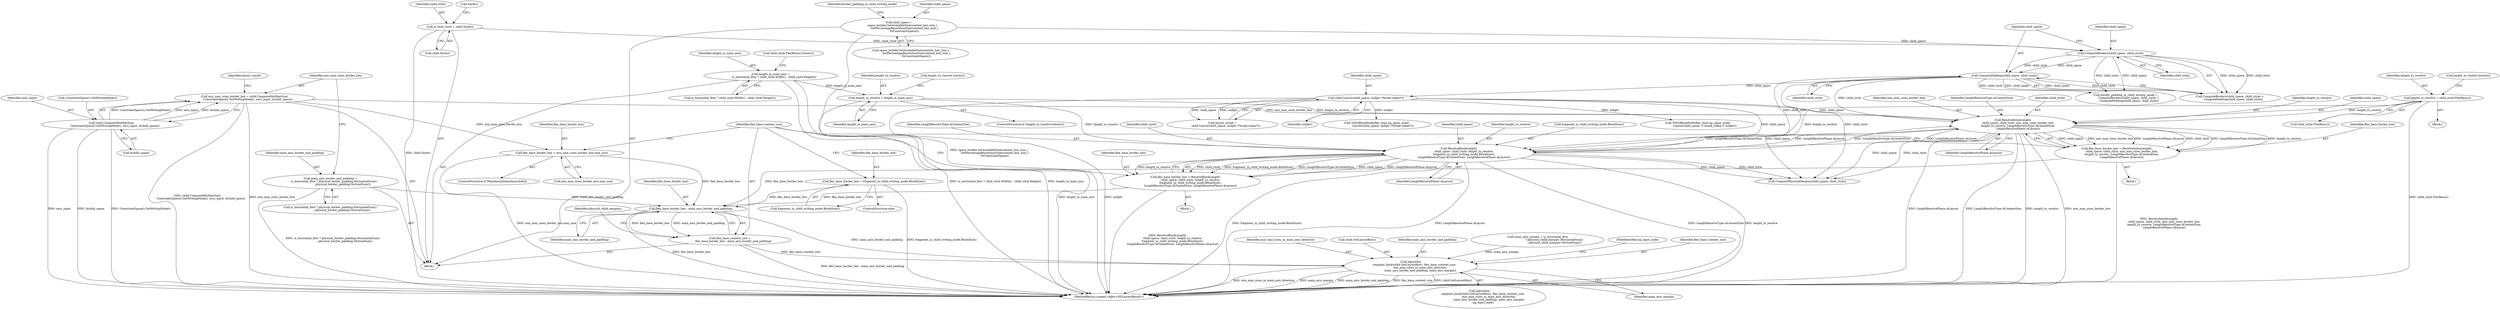 digraph "0_Chrome_69ec52bd0b32622770a25952386596ccb4ad6434@API" {
"1000286" [label="(Call,flex_base_border_box - main_axis_border_and_padding)"];
"1000236" [label="(Call,flex_base_border_box = min_max_sizes_border_box.max_size)"];
"1000206" [label="(Call,min_max_sizes_border_box = child.ComputeMinMaxSize(\n        ConstraintSpace().GetWritingMode(), zero_input, &child_space))"];
"1000208" [label="(Call,child.ComputeMinMaxSize(\n        ConstraintSpace().GetWritingMode(), zero_input, &child_space))"];
"1000274" [label="(Call,flex_base_border_box = ResolveBlockLength(\n            child_space, child_style, length_to_resolve,\n            fragment_in_child_writing_mode.BlockSize(),\n            LengthResolveType::kContentSize, LengthResolvePhase::kLayout))"];
"1000276" [label="(Call,ResolveBlockLength(\n            child_space, child_style, length_to_resolve,\n            fragment_in_child_writing_mode.BlockSize(),\n            LengthResolveType::kContentSize, LengthResolvePhase::kLayout))"];
"1000216" [label="(Call,child.Layout(child_space, nullptr /*break token*/))"];
"1000193" [label="(Call,ComputePadding(child_space, child_style))"];
"1000190" [label="(Call,ComputeBorders(child_space, child_style))"];
"1000183" [label="(Call,child_space =\n        space_builder.SetAvailableSize(content_box_size_)\n            .SetPercentageResolutionSize(content_box_size_)\n            .ToConstraintSpace())"];
"1000173" [label="(Call,& child_style = child.Style())"];
"1000253" [label="(Call,length_to_resolve = length_in_main_axis)"];
"1000222" [label="(Call,length_in_main_axis =\n        is_horizontal_flow ? child_style.Width() : child_style.Height())"];
"1000248" [label="(Call,length_to_resolve = child_style.FlexBasis())"];
"1000265" [label="(Call,ResolveInlineLength(\n            child_space, child_style, min_max_sizes_border_box,\n            length_to_resolve, LengthResolveType::kContentSize,\n            LengthResolvePhase::kLayout))"];
"1000263" [label="(Call,flex_base_border_box = ResolveInlineLength(\n            child_space, child_style, min_max_sizes_border_box,\n            length_to_resolve, LengthResolveType::kContentSize,\n            LengthResolvePhase::kLayout))"];
"1000242" [label="(Call,flex_base_border_box = fragment_in_child_writing_mode.BlockSize())"];
"1000198" [label="(Call,main_axis_border_and_padding =\n        is_horizontal_flow ? physical_border_padding.HorizontalSum()\n                           : physical_border_padding.VerticalSum())"];
"1000284" [label="(Call,flex_base_content_size =\n        flex_base_border_box - main_axis_border_and_padding)"];
"1000305" [label="(Call,algorithm\n        .emplace_back(child.GetLayoutBox(), flex_base_content_size,\n                      min_max_sizes_in_main_axis_direction,\n                      main_axis_border_and_padding, main_axis_margin))"];
"1000224" [label="(Call,is_horizontal_flow ? child_style.Width() : child_style.Height())"];
"1000241" [label="(ControlStructure,else)"];
"1000275" [label="(Identifier,flex_base_border_box)"];
"1000279" [label="(Identifier,length_to_resolve)"];
"1000277" [label="(Identifier,child_space)"];
"1000252" [label="(Call,length_to_resolve.IsAuto())"];
"1000264" [label="(Identifier,flex_base_border_box)"];
"1000187" [label="(Call,border_padding_in_child_writing_mode =\n        ComputeBorders(child_space, child_style) +\n        ComputePadding(child_space, child_style))"];
"1000250" [label="(Call,child_style.FlexBasis())"];
"1000183" [label="(Call,child_space =\n        space_builder.SetAvailableSize(content_box_size_)\n            .SetPercentageResolutionSize(content_box_size_)\n            .ToConstraintSpace())"];
"1000233" [label="(ControlStructure,if (MainAxisIsInlineAxis(child)))"];
"1000175" [label="(Call,child.Style())"];
"1000268" [label="(Identifier,min_max_sizes_border_box)"];
"1000308" [label="(Identifier,min_max_sizes_in_main_axis_direction)"];
"1000188" [label="(Identifier,border_padding_in_child_writing_mode)"];
"1000246" [label="(Block,)"];
"1000222" [label="(Call,length_in_main_axis =\n        is_horizontal_flow ? child_style.Width() : child_style.Height())"];
"1000270" [label="(Identifier,LengthResolveType::kContentSize)"];
"1000185" [label="(Call,space_builder.SetAvailableSize(content_box_size_)\n            .SetPercentageResolutionSize(content_box_size_)\n            .ToConstraintSpace())"];
"1000199" [label="(Identifier,main_axis_border_and_padding)"];
"1000209" [label="(Call,ConstraintSpace().GetWritingMode())"];
"1000173" [label="(Call,& child_style = child.Style())"];
"1000258" [label="(Call,length_to_resolve.IsAuto())"];
"1000194" [label="(Identifier,child_space)"];
"1000265" [label="(Call,ResolveInlineLength(\n            child_space, child_style, min_max_sizes_border_box,\n            length_to_resolve, LengthResolveType::kContentSize,\n            LengthResolvePhase::kLayout))"];
"1000286" [label="(Call,flex_base_border_box - main_axis_border_and_padding)"];
"1000253" [label="(Call,length_to_resolve = length_in_main_axis)"];
"1000230" [label="(Call,child_style.FlexBasis().IsAuto())"];
"1000198" [label="(Call,main_axis_border_and_padding =\n        is_horizontal_flow ? physical_border_padding.HorizontalSum()\n                           : physical_border_padding.VerticalSum())"];
"1000191" [label="(Identifier,child_space)"];
"1000217" [label="(Identifier,child_space)"];
"1000189" [label="(Call,ComputeBorders(child_space, child_style) +\n        ComputePadding(child_space, child_style))"];
"1000306" [label="(Call,child.GetLayoutBox())"];
"1000284" [label="(Call,flex_base_content_size =\n        flex_base_border_box - main_axis_border_and_padding)"];
"1000242" [label="(Call,flex_base_border_box = fragment_in_child_writing_mode.BlockSize())"];
"1000282" [label="(Identifier,LengthResolvePhase::kLayout)"];
"1000287" [label="(Identifier,flex_base_border_box)"];
"1000448" [label="(Call,ToNGBlockNode(flex_item.ng_input_node)\n              .Layout(child_space, nullptr /*break token*/))"];
"1000305" [label="(Call,algorithm\n        .emplace_back(child.GetLayoutBox(), flex_base_content_size,\n                      min_max_sizes_in_main_axis_direction,\n                      main_axis_border_and_padding, main_axis_margin))"];
"1000216" [label="(Call,child.Layout(child_space, nullptr /*break token*/))"];
"1000263" [label="(Call,flex_base_border_box = ResolveInlineLength(\n            child_space, child_style, min_max_sizes_border_box,\n            length_to_resolve, LengthResolveType::kContentSize,\n            LengthResolvePhase::kLayout))"];
"1000190" [label="(Call,ComputeBorders(child_space, child_style))"];
"1000267" [label="(Identifier,child_style)"];
"1000254" [label="(Identifier,length_to_resolve)"];
"1000285" [label="(Identifier,flex_base_content_size)"];
"1000291" [label="(Identifier,physical_child_margins)"];
"1000200" [label="(Call,is_horizontal_flow ? physical_border_padding.HorizontalSum()\n                           : physical_border_padding.VerticalSum())"];
"1000184" [label="(Identifier,child_space)"];
"1000309" [label="(Identifier,main_axis_border_and_padding)"];
"1000195" [label="(Identifier,child_style)"];
"1000292" [label="(Call,ComputePhysicalMargins(child_space, child_style))"];
"1000269" [label="(Identifier,length_to_resolve)"];
"1000266" [label="(Identifier,child_space)"];
"1000211" [label="(Call,&child_space)"];
"1000248" [label="(Call,length_to_resolve = child_style.FlexBasis())"];
"1000244" [label="(Call,fragment_in_child_writing_mode.BlockSize())"];
"1000271" [label="(Identifier,LengthResolvePhase::kLayout)"];
"1000163" [label="(Block,)"];
"1000238" [label="(Call,min_max_sizes_border_box.max_size)"];
"1000223" [label="(Identifier,length_in_main_axis)"];
"1000304" [label="(Call,algorithm\n        .emplace_back(child.GetLayoutBox(), flex_base_content_size,\n                      min_max_sizes_in_main_axis_direction,\n                      main_axis_border_and_padding, main_axis_margin)\n        .ng_input_node)"];
"1000193" [label="(Call,ComputePadding(child_space, child_style))"];
"1000590" [label="(Call,ToNGBlockNode(flex_item.ng_input_node)\n                .Layout(child_space, /* break_token */ nullptr))"];
"1000276" [label="(Call,ResolveBlockLength(\n            child_space, child_style, length_to_resolve,\n            fragment_in_child_writing_mode.BlockSize(),\n            LengthResolveType::kContentSize, LengthResolvePhase::kLayout))"];
"1000207" [label="(Identifier,min_max_sizes_border_box)"];
"1000262" [label="(Block,)"];
"1000255" [label="(Identifier,length_in_main_axis)"];
"1000288" [label="(Identifier,main_axis_border_and_padding)"];
"1000610" [label="(MethodReturn,scoped_refptr<NGLayoutResult>)"];
"1000192" [label="(Identifier,child_style)"];
"1000280" [label="(Call,fragment_in_child_writing_mode.BlockSize())"];
"1000218" [label="(Identifier,nullptr)"];
"1000210" [label="(Identifier,zero_input)"];
"1000296" [label="(Call,main_axis_margin = is_horizontal_flow\n                                      ? physical_child_margins.HorizontalSum()\n                                      : physical_child_margins.VerticalSum())"];
"1000174" [label="(Identifier,child_style)"];
"1000251" [label="(ControlStructure,if (length_to_resolve.IsAuto()))"];
"1000214" [label="(Call,layout_result =\n        child.Layout(child_space, nullptr /*break token*/))"];
"1000311" [label="(FieldIdentifier,ng_input_node)"];
"1000178" [label="(Call,Style())"];
"1000281" [label="(Identifier,LengthResolveType::kContentSize)"];
"1000236" [label="(Call,flex_base_border_box = min_max_sizes_border_box.max_size)"];
"1000249" [label="(Identifier,length_to_resolve)"];
"1000273" [label="(Block,)"];
"1000215" [label="(Identifier,layout_result)"];
"1000237" [label="(Identifier,flex_base_border_box)"];
"1000206" [label="(Call,min_max_sizes_border_box = child.ComputeMinMaxSize(\n        ConstraintSpace().GetWritingMode(), zero_input, &child_space))"];
"1000243" [label="(Identifier,flex_base_border_box)"];
"1000208" [label="(Call,child.ComputeMinMaxSize(\n        ConstraintSpace().GetWritingMode(), zero_input, &child_space))"];
"1000278" [label="(Identifier,child_style)"];
"1000307" [label="(Identifier,flex_base_content_size)"];
"1000274" [label="(Call,flex_base_border_box = ResolveBlockLength(\n            child_space, child_style, length_to_resolve,\n            fragment_in_child_writing_mode.BlockSize(),\n            LengthResolveType::kContentSize, LengthResolvePhase::kLayout))"];
"1000310" [label="(Identifier,main_axis_margin)"];
"1000286" -> "1000284"  [label="AST: "];
"1000286" -> "1000288"  [label="CFG: "];
"1000287" -> "1000286"  [label="AST: "];
"1000288" -> "1000286"  [label="AST: "];
"1000284" -> "1000286"  [label="CFG: "];
"1000286" -> "1000610"  [label="DDG: flex_base_border_box"];
"1000286" -> "1000284"  [label="DDG: flex_base_border_box"];
"1000286" -> "1000284"  [label="DDG: main_axis_border_and_padding"];
"1000236" -> "1000286"  [label="DDG: flex_base_border_box"];
"1000274" -> "1000286"  [label="DDG: flex_base_border_box"];
"1000263" -> "1000286"  [label="DDG: flex_base_border_box"];
"1000242" -> "1000286"  [label="DDG: flex_base_border_box"];
"1000198" -> "1000286"  [label="DDG: main_axis_border_and_padding"];
"1000286" -> "1000305"  [label="DDG: main_axis_border_and_padding"];
"1000236" -> "1000233"  [label="AST: "];
"1000236" -> "1000238"  [label="CFG: "];
"1000237" -> "1000236"  [label="AST: "];
"1000238" -> "1000236"  [label="AST: "];
"1000285" -> "1000236"  [label="CFG: "];
"1000236" -> "1000610"  [label="DDG: min_max_sizes_border_box.max_size"];
"1000206" -> "1000236"  [label="DDG: min_max_sizes_border_box"];
"1000206" -> "1000163"  [label="AST: "];
"1000206" -> "1000208"  [label="CFG: "];
"1000207" -> "1000206"  [label="AST: "];
"1000208" -> "1000206"  [label="AST: "];
"1000215" -> "1000206"  [label="CFG: "];
"1000206" -> "1000610"  [label="DDG: child.ComputeMinMaxSize(\n        ConstraintSpace().GetWritingMode(), zero_input, &child_space)"];
"1000206" -> "1000610"  [label="DDG: min_max_sizes_border_box"];
"1000208" -> "1000206"  [label="DDG: ConstraintSpace().GetWritingMode()"];
"1000208" -> "1000206"  [label="DDG: zero_input"];
"1000208" -> "1000206"  [label="DDG: &child_space"];
"1000206" -> "1000265"  [label="DDG: min_max_sizes_border_box"];
"1000208" -> "1000211"  [label="CFG: "];
"1000209" -> "1000208"  [label="AST: "];
"1000210" -> "1000208"  [label="AST: "];
"1000211" -> "1000208"  [label="AST: "];
"1000208" -> "1000610"  [label="DDG: ConstraintSpace().GetWritingMode()"];
"1000208" -> "1000610"  [label="DDG: zero_input"];
"1000208" -> "1000610"  [label="DDG: &child_space"];
"1000274" -> "1000273"  [label="AST: "];
"1000274" -> "1000276"  [label="CFG: "];
"1000275" -> "1000274"  [label="AST: "];
"1000276" -> "1000274"  [label="AST: "];
"1000285" -> "1000274"  [label="CFG: "];
"1000274" -> "1000610"  [label="DDG: ResolveBlockLength(\n            child_space, child_style, length_to_resolve,\n            fragment_in_child_writing_mode.BlockSize(),\n            LengthResolveType::kContentSize, LengthResolvePhase::kLayout)"];
"1000276" -> "1000274"  [label="DDG: child_style"];
"1000276" -> "1000274"  [label="DDG: fragment_in_child_writing_mode.BlockSize()"];
"1000276" -> "1000274"  [label="DDG: LengthResolveType::kContentSize"];
"1000276" -> "1000274"  [label="DDG: child_space"];
"1000276" -> "1000274"  [label="DDG: LengthResolvePhase::kLayout"];
"1000276" -> "1000274"  [label="DDG: length_to_resolve"];
"1000276" -> "1000282"  [label="CFG: "];
"1000277" -> "1000276"  [label="AST: "];
"1000278" -> "1000276"  [label="AST: "];
"1000279" -> "1000276"  [label="AST: "];
"1000280" -> "1000276"  [label="AST: "];
"1000281" -> "1000276"  [label="AST: "];
"1000282" -> "1000276"  [label="AST: "];
"1000276" -> "1000610"  [label="DDG: LengthResolvePhase::kLayout"];
"1000276" -> "1000610"  [label="DDG: fragment_in_child_writing_mode.BlockSize()"];
"1000276" -> "1000610"  [label="DDG: LengthResolveType::kContentSize"];
"1000276" -> "1000610"  [label="DDG: length_to_resolve"];
"1000276" -> "1000265"  [label="DDG: LengthResolveType::kContentSize"];
"1000276" -> "1000265"  [label="DDG: LengthResolvePhase::kLayout"];
"1000216" -> "1000276"  [label="DDG: child_space"];
"1000193" -> "1000276"  [label="DDG: child_style"];
"1000253" -> "1000276"  [label="DDG: length_to_resolve"];
"1000248" -> "1000276"  [label="DDG: length_to_resolve"];
"1000265" -> "1000276"  [label="DDG: LengthResolveType::kContentSize"];
"1000265" -> "1000276"  [label="DDG: LengthResolvePhase::kLayout"];
"1000276" -> "1000292"  [label="DDG: child_space"];
"1000276" -> "1000292"  [label="DDG: child_style"];
"1000216" -> "1000214"  [label="AST: "];
"1000216" -> "1000218"  [label="CFG: "];
"1000217" -> "1000216"  [label="AST: "];
"1000218" -> "1000216"  [label="AST: "];
"1000214" -> "1000216"  [label="CFG: "];
"1000216" -> "1000610"  [label="DDG: nullptr"];
"1000216" -> "1000214"  [label="DDG: child_space"];
"1000216" -> "1000214"  [label="DDG: nullptr"];
"1000193" -> "1000216"  [label="DDG: child_space"];
"1000216" -> "1000265"  [label="DDG: child_space"];
"1000216" -> "1000292"  [label="DDG: child_space"];
"1000216" -> "1000448"  [label="DDG: nullptr"];
"1000216" -> "1000590"  [label="DDG: nullptr"];
"1000193" -> "1000189"  [label="AST: "];
"1000193" -> "1000195"  [label="CFG: "];
"1000194" -> "1000193"  [label="AST: "];
"1000195" -> "1000193"  [label="AST: "];
"1000189" -> "1000193"  [label="CFG: "];
"1000193" -> "1000187"  [label="DDG: child_space"];
"1000193" -> "1000187"  [label="DDG: child_style"];
"1000193" -> "1000189"  [label="DDG: child_space"];
"1000193" -> "1000189"  [label="DDG: child_style"];
"1000190" -> "1000193"  [label="DDG: child_space"];
"1000190" -> "1000193"  [label="DDG: child_style"];
"1000193" -> "1000265"  [label="DDG: child_style"];
"1000193" -> "1000292"  [label="DDG: child_style"];
"1000190" -> "1000189"  [label="AST: "];
"1000190" -> "1000192"  [label="CFG: "];
"1000191" -> "1000190"  [label="AST: "];
"1000192" -> "1000190"  [label="AST: "];
"1000194" -> "1000190"  [label="CFG: "];
"1000190" -> "1000187"  [label="DDG: child_space"];
"1000190" -> "1000187"  [label="DDG: child_style"];
"1000190" -> "1000189"  [label="DDG: child_space"];
"1000190" -> "1000189"  [label="DDG: child_style"];
"1000183" -> "1000190"  [label="DDG: child_space"];
"1000173" -> "1000190"  [label="DDG: child_style"];
"1000183" -> "1000163"  [label="AST: "];
"1000183" -> "1000185"  [label="CFG: "];
"1000184" -> "1000183"  [label="AST: "];
"1000185" -> "1000183"  [label="AST: "];
"1000188" -> "1000183"  [label="CFG: "];
"1000183" -> "1000610"  [label="DDG: space_builder.SetAvailableSize(content_box_size_)\n            .SetPercentageResolutionSize(content_box_size_)\n            .ToConstraintSpace()"];
"1000173" -> "1000163"  [label="AST: "];
"1000173" -> "1000175"  [label="CFG: "];
"1000174" -> "1000173"  [label="AST: "];
"1000175" -> "1000173"  [label="AST: "];
"1000178" -> "1000173"  [label="CFG: "];
"1000173" -> "1000610"  [label="DDG: child.Style()"];
"1000253" -> "1000251"  [label="AST: "];
"1000253" -> "1000255"  [label="CFG: "];
"1000254" -> "1000253"  [label="AST: "];
"1000255" -> "1000253"  [label="AST: "];
"1000258" -> "1000253"  [label="CFG: "];
"1000253" -> "1000610"  [label="DDG: length_in_main_axis"];
"1000222" -> "1000253"  [label="DDG: length_in_main_axis"];
"1000253" -> "1000265"  [label="DDG: length_to_resolve"];
"1000222" -> "1000163"  [label="AST: "];
"1000222" -> "1000224"  [label="CFG: "];
"1000223" -> "1000222"  [label="AST: "];
"1000224" -> "1000222"  [label="AST: "];
"1000230" -> "1000222"  [label="CFG: "];
"1000222" -> "1000610"  [label="DDG: length_in_main_axis"];
"1000222" -> "1000610"  [label="DDG: is_horizontal_flow ? child_style.Width() : child_style.Height()"];
"1000248" -> "1000246"  [label="AST: "];
"1000248" -> "1000250"  [label="CFG: "];
"1000249" -> "1000248"  [label="AST: "];
"1000250" -> "1000248"  [label="AST: "];
"1000252" -> "1000248"  [label="CFG: "];
"1000248" -> "1000610"  [label="DDG: child_style.FlexBasis()"];
"1000248" -> "1000265"  [label="DDG: length_to_resolve"];
"1000265" -> "1000263"  [label="AST: "];
"1000265" -> "1000271"  [label="CFG: "];
"1000266" -> "1000265"  [label="AST: "];
"1000267" -> "1000265"  [label="AST: "];
"1000268" -> "1000265"  [label="AST: "];
"1000269" -> "1000265"  [label="AST: "];
"1000270" -> "1000265"  [label="AST: "];
"1000271" -> "1000265"  [label="AST: "];
"1000263" -> "1000265"  [label="CFG: "];
"1000265" -> "1000610"  [label="DDG: length_to_resolve"];
"1000265" -> "1000610"  [label="DDG: min_max_sizes_border_box"];
"1000265" -> "1000610"  [label="DDG: LengthResolveType::kContentSize"];
"1000265" -> "1000610"  [label="DDG: LengthResolvePhase::kLayout"];
"1000265" -> "1000263"  [label="DDG: child_space"];
"1000265" -> "1000263"  [label="DDG: min_max_sizes_border_box"];
"1000265" -> "1000263"  [label="DDG: LengthResolvePhase::kLayout"];
"1000265" -> "1000263"  [label="DDG: child_style"];
"1000265" -> "1000263"  [label="DDG: LengthResolveType::kContentSize"];
"1000265" -> "1000263"  [label="DDG: length_to_resolve"];
"1000265" -> "1000292"  [label="DDG: child_space"];
"1000265" -> "1000292"  [label="DDG: child_style"];
"1000263" -> "1000262"  [label="AST: "];
"1000264" -> "1000263"  [label="AST: "];
"1000285" -> "1000263"  [label="CFG: "];
"1000263" -> "1000610"  [label="DDG: ResolveInlineLength(\n            child_space, child_style, min_max_sizes_border_box,\n            length_to_resolve, LengthResolveType::kContentSize,\n            LengthResolvePhase::kLayout)"];
"1000242" -> "1000241"  [label="AST: "];
"1000242" -> "1000244"  [label="CFG: "];
"1000243" -> "1000242"  [label="AST: "];
"1000244" -> "1000242"  [label="AST: "];
"1000285" -> "1000242"  [label="CFG: "];
"1000242" -> "1000610"  [label="DDG: fragment_in_child_writing_mode.BlockSize()"];
"1000198" -> "1000163"  [label="AST: "];
"1000198" -> "1000200"  [label="CFG: "];
"1000199" -> "1000198"  [label="AST: "];
"1000200" -> "1000198"  [label="AST: "];
"1000207" -> "1000198"  [label="CFG: "];
"1000198" -> "1000610"  [label="DDG: is_horizontal_flow ? physical_border_padding.HorizontalSum()\n                           : physical_border_padding.VerticalSum()"];
"1000284" -> "1000163"  [label="AST: "];
"1000285" -> "1000284"  [label="AST: "];
"1000291" -> "1000284"  [label="CFG: "];
"1000284" -> "1000610"  [label="DDG: flex_base_border_box - main_axis_border_and_padding"];
"1000284" -> "1000305"  [label="DDG: flex_base_content_size"];
"1000305" -> "1000304"  [label="AST: "];
"1000305" -> "1000310"  [label="CFG: "];
"1000306" -> "1000305"  [label="AST: "];
"1000307" -> "1000305"  [label="AST: "];
"1000308" -> "1000305"  [label="AST: "];
"1000309" -> "1000305"  [label="AST: "];
"1000310" -> "1000305"  [label="AST: "];
"1000311" -> "1000305"  [label="CFG: "];
"1000305" -> "1000610"  [label="DDG: main_axis_margin"];
"1000305" -> "1000610"  [label="DDG: main_axis_border_and_padding"];
"1000305" -> "1000610"  [label="DDG: flex_base_content_size"];
"1000305" -> "1000610"  [label="DDG: child.GetLayoutBox()"];
"1000305" -> "1000610"  [label="DDG: min_max_sizes_in_main_axis_direction"];
"1000296" -> "1000305"  [label="DDG: main_axis_margin"];
}
